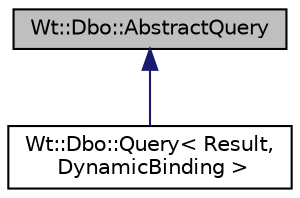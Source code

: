 digraph "Wt::Dbo::AbstractQuery"
{
 // LATEX_PDF_SIZE
  edge [fontname="Helvetica",fontsize="10",labelfontname="Helvetica",labelfontsize="10"];
  node [fontname="Helvetica",fontsize="10",shape=record];
  Node1 [label="Wt::Dbo::AbstractQuery",height=0.2,width=0.4,color="black", fillcolor="grey75", style="filled", fontcolor="black",tooltip="An abstract dynamic database query."];
  Node1 -> Node2 [dir="back",color="midnightblue",fontsize="10",style="solid",fontname="Helvetica"];
  Node2 [label="Wt::Dbo::Query\< Result,\l DynamicBinding \>",height=0.2,width=0.4,color="black", fillcolor="white", style="filled",URL="$classWt_1_1Dbo_1_1Query_3_01Result_00_01DynamicBinding_01_4.html",tooltip=" "];
}
